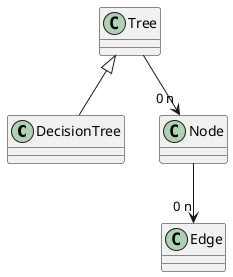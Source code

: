 @startuml
'https://plantuml.com/class-diagram

class DecisionTree extends Tree{
}

class Tree {
}

class Node {
}

class Edge {
}

Tree -down-> "0 n" Node
Node -down-> "0 n" Edge
@enduml